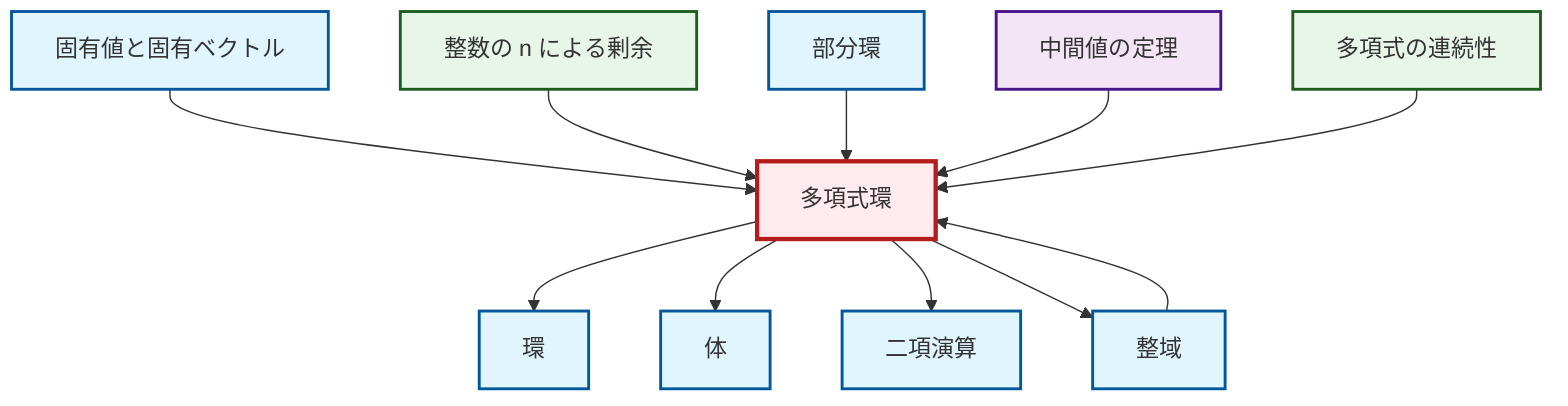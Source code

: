 graph TD
    classDef definition fill:#e1f5fe,stroke:#01579b,stroke-width:2px
    classDef theorem fill:#f3e5f5,stroke:#4a148c,stroke-width:2px
    classDef axiom fill:#fff3e0,stroke:#e65100,stroke-width:2px
    classDef example fill:#e8f5e9,stroke:#1b5e20,stroke-width:2px
    classDef current fill:#ffebee,stroke:#b71c1c,stroke-width:3px
    def-ring["環"]:::definition
    thm-intermediate-value["中間値の定理"]:::theorem
    def-eigenvalue-eigenvector["固有値と固有ベクトル"]:::definition
    def-integral-domain["整域"]:::definition
    def-field["体"]:::definition
    def-polynomial-ring["多項式環"]:::definition
    def-binary-operation["二項演算"]:::definition
    ex-quotient-integers-mod-n["整数の n による剰余"]:::example
    ex-polynomial-continuity["多項式の連続性"]:::example
    def-subring["部分環"]:::definition
    def-polynomial-ring --> def-ring
    def-polynomial-ring --> def-field
    def-eigenvalue-eigenvector --> def-polynomial-ring
    def-polynomial-ring --> def-binary-operation
    ex-quotient-integers-mod-n --> def-polynomial-ring
    def-subring --> def-polynomial-ring
    def-integral-domain --> def-polynomial-ring
    def-polynomial-ring --> def-integral-domain
    thm-intermediate-value --> def-polynomial-ring
    ex-polynomial-continuity --> def-polynomial-ring
    class def-polynomial-ring current
